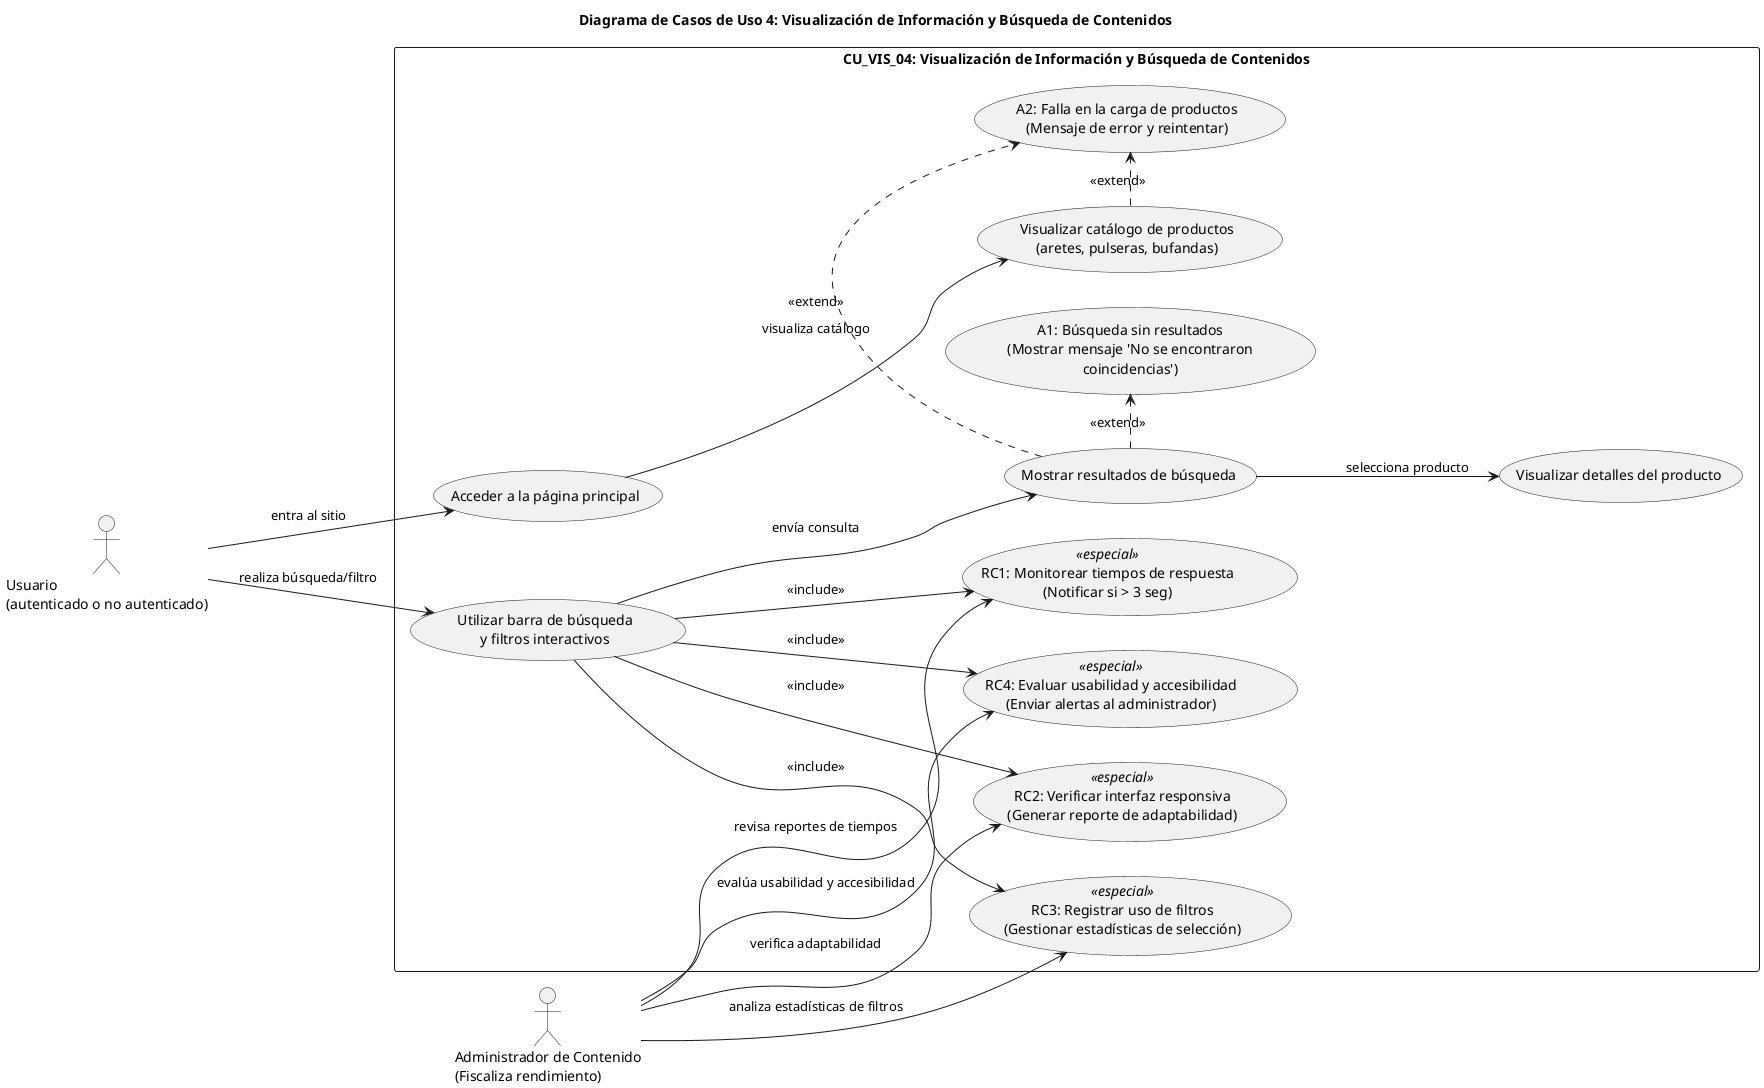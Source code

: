 @startuml
title Diagrama de Casos de Uso 4: Visualización de Información y Búsqueda de Contenidos
left to right direction

' Declaración de actores
actor "Usuario\n(autenticado o no autenticado)" as Usuario
actor "Administrador de Contenido\n(Fiscaliza rendimiento)" as Admin

' Contenedor principal para el caso de uso
rectangle "CU_VIS_04: Visualización de Información y Búsqueda de Contenidos" {

  usecase "Acceder a la página principal" as UC1
  usecase "Visualizar catálogo de productos\n(aretes, pulseras, bufandas)" as UC2
  usecase "Utilizar barra de búsqueda\ny filtros interactivos" as UC3
  usecase "Mostrar resultados de búsqueda" as UC4
  usecase "Visualizar detalles del producto" as UC5
  
  ' Flujos alternativos
  usecase "A1: Búsqueda sin resultados\n(Mostrar mensaje 'No se encontraron\ncoincidencias')" as A1
  usecase "A2: Falla en la carga de productos\n(Mensaje de error y reintentar)" as A2

  ' Acciones concretas derivadas de los requisitos especiales
  usecase "RC1: Monitorear tiempos de respuesta\n(Notificar si > 3 seg)" as RC1 <<especial>>
  usecase "RC2: Verificar interfaz responsiva\n(Generar reporte de adaptabilidad)" as RC2 <<especial>>
  usecase "RC3: Registrar uso de filtros\n(Gestionar estadísticas de selección)" as RC3 <<especial>>
  usecase "RC4: Evaluar usabilidad y accesibilidad\n(Enviar alertas al administrador)" as RC4 <<especial>>
}

' Relaciones de actor con casos de uso principales
Usuario --> UC1 : "entra al sitio"
UC1 --> UC2 : "visualiza catálogo"
Usuario --> UC3 : "realiza búsqueda/filtro"
UC3 --> UC4 : "envía consulta"
UC4 --> UC5 : "selecciona producto"

' Relaciones de flujos alternativos
UC4 .> A1 : <<extend>>
UC2 .> A2 : <<extend>>
UC4 .> A2 : <<extend>>

' Inclusión de acciones concretas de los requisitos especiales en la búsqueda
UC3 --> RC1 : <<include>>
UC3 --> RC2 : <<include>>
UC3 --> RC3 : <<include>>
UC3 --> RC4 : <<include>>

' Relaciones de supervisión para el Administrador
Admin --> RC1 : "revisa reportes de tiempos"
Admin --> RC2 : "verifica adaptabilidad"
Admin --> RC3 : "analiza estadísticas de filtros"
Admin --> RC4 : "evalúa usabilidad y accesibilidad"

@enduml